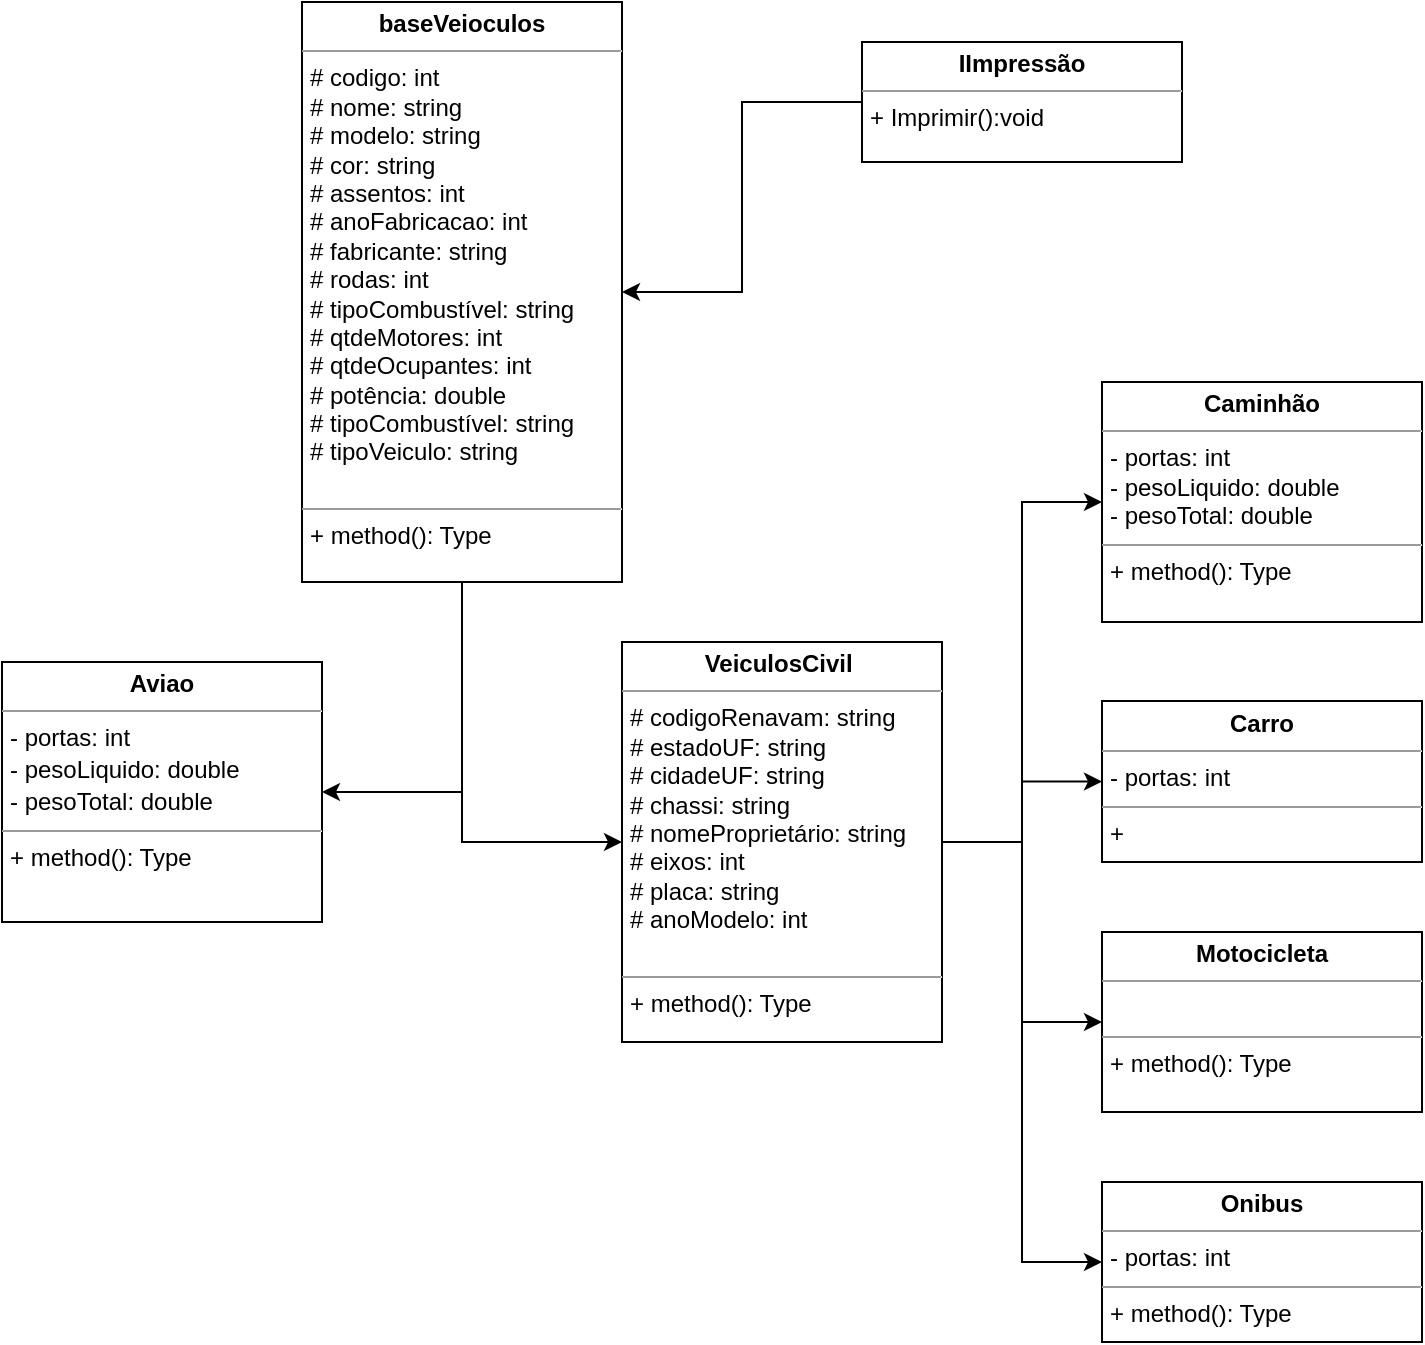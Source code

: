 <mxfile version="21.6.9" type="github">
  <diagram name="Página-1" id="Nh8z_33Faf-46Qaj0Y2Q">
    <mxGraphModel dx="956" dy="577" grid="1" gridSize="10" guides="1" tooltips="1" connect="1" arrows="1" fold="1" page="1" pageScale="1" pageWidth="827" pageHeight="1169" math="0" shadow="0">
      <root>
        <mxCell id="0" />
        <mxCell id="1" parent="0" />
        <mxCell id="xLAAnoiuFa3zyWyT5TzH-9" style="edgeStyle=orthogonalEdgeStyle;rounded=0;orthogonalLoop=1;jettySize=auto;html=1;exitX=0.5;exitY=1;exitDx=0;exitDy=0;entryX=0;entryY=0.5;entryDx=0;entryDy=0;" parent="1" source="xLAAnoiuFa3zyWyT5TzH-1" target="xLAAnoiuFa3zyWyT5TzH-2" edge="1">
          <mxGeometry relative="1" as="geometry" />
        </mxCell>
        <mxCell id="xLAAnoiuFa3zyWyT5TzH-10" style="edgeStyle=orthogonalEdgeStyle;rounded=0;orthogonalLoop=1;jettySize=auto;html=1;exitX=0.5;exitY=1;exitDx=0;exitDy=0;entryX=1;entryY=0.5;entryDx=0;entryDy=0;" parent="1" source="xLAAnoiuFa3zyWyT5TzH-1" target="xLAAnoiuFa3zyWyT5TzH-3" edge="1">
          <mxGeometry relative="1" as="geometry" />
        </mxCell>
        <mxCell id="xLAAnoiuFa3zyWyT5TzH-1" value="&lt;p style=&quot;margin:0px;margin-top:4px;text-align:center;&quot;&gt;&lt;b&gt;baseVeioculos&lt;/b&gt;&lt;br&gt;&lt;/p&gt;&lt;hr size=&quot;1&quot;&gt;&lt;p style=&quot;margin:0px;margin-left:4px;&quot;&gt;# codigo: int&lt;/p&gt;&lt;p style=&quot;margin:0px;margin-left:4px;&quot;&gt;# nome: string&lt;/p&gt;&lt;p style=&quot;margin:0px;margin-left:4px;&quot;&gt;# modelo: string&lt;/p&gt;&lt;p style=&quot;margin:0px;margin-left:4px;&quot;&gt;# cor: string&lt;/p&gt;&lt;p style=&quot;margin:0px;margin-left:4px;&quot;&gt;# assentos: int&lt;/p&gt;&lt;p style=&quot;margin:0px;margin-left:4px;&quot;&gt;# anoFabricacao: int&lt;/p&gt;&lt;p style=&quot;margin:0px;margin-left:4px;&quot;&gt;# fabricante: string&lt;/p&gt;&lt;p style=&quot;margin:0px;margin-left:4px;&quot;&gt;# rodas: int&lt;/p&gt;&lt;p style=&quot;margin:0px;margin-left:4px;&quot;&gt;# tipoCombustível: string&lt;/p&gt;&lt;p style=&quot;margin:0px;margin-left:4px;&quot;&gt;# qtdeMotores: int&lt;/p&gt;&lt;p style=&quot;margin:0px;margin-left:4px;&quot;&gt;# qtdeOcupantes: int&lt;/p&gt;&lt;p style=&quot;margin:0px;margin-left:4px;&quot;&gt;# potência: double&lt;/p&gt;&lt;p style=&quot;margin:0px;margin-left:4px;&quot;&gt;# tipoCombustível: string&lt;/p&gt;&lt;p style=&quot;margin:0px;margin-left:4px;&quot;&gt;# tipoVeiculo: string&lt;/p&gt;&lt;div&gt;&lt;br&gt;&lt;/div&gt;&lt;hr size=&quot;1&quot;&gt;&lt;p style=&quot;margin:0px;margin-left:4px;&quot;&gt;+ method(): Type&lt;/p&gt;" style="verticalAlign=top;align=left;overflow=fill;fontSize=12;fontFamily=Helvetica;html=1;whiteSpace=wrap;" parent="1" vertex="1">
          <mxGeometry x="180" y="120" width="160" height="290" as="geometry" />
        </mxCell>
        <mxCell id="xLAAnoiuFa3zyWyT5TzH-12" style="edgeStyle=orthogonalEdgeStyle;rounded=0;orthogonalLoop=1;jettySize=auto;html=1;exitX=1;exitY=0.5;exitDx=0;exitDy=0;entryX=0;entryY=0.5;entryDx=0;entryDy=0;" parent="1" source="xLAAnoiuFa3zyWyT5TzH-2" target="xLAAnoiuFa3zyWyT5TzH-4" edge="1">
          <mxGeometry relative="1" as="geometry" />
        </mxCell>
        <mxCell id="xLAAnoiuFa3zyWyT5TzH-13" style="edgeStyle=orthogonalEdgeStyle;rounded=0;orthogonalLoop=1;jettySize=auto;html=1;exitX=1;exitY=0.5;exitDx=0;exitDy=0;entryX=0;entryY=0.5;entryDx=0;entryDy=0;" parent="1" source="xLAAnoiuFa3zyWyT5TzH-2" target="xLAAnoiuFa3zyWyT5TzH-5" edge="1">
          <mxGeometry relative="1" as="geometry" />
        </mxCell>
        <mxCell id="xLAAnoiuFa3zyWyT5TzH-14" style="edgeStyle=orthogonalEdgeStyle;rounded=0;orthogonalLoop=1;jettySize=auto;html=1;exitX=1;exitY=0.5;exitDx=0;exitDy=0;entryX=0;entryY=0.5;entryDx=0;entryDy=0;" parent="1" source="xLAAnoiuFa3zyWyT5TzH-2" target="xLAAnoiuFa3zyWyT5TzH-6" edge="1">
          <mxGeometry relative="1" as="geometry" />
        </mxCell>
        <mxCell id="xLAAnoiuFa3zyWyT5TzH-15" style="edgeStyle=orthogonalEdgeStyle;rounded=0;orthogonalLoop=1;jettySize=auto;html=1;exitX=1;exitY=0.5;exitDx=0;exitDy=0;entryX=0;entryY=0.5;entryDx=0;entryDy=0;" parent="1" source="xLAAnoiuFa3zyWyT5TzH-2" target="xLAAnoiuFa3zyWyT5TzH-7" edge="1">
          <mxGeometry relative="1" as="geometry" />
        </mxCell>
        <mxCell id="xLAAnoiuFa3zyWyT5TzH-2" value="&lt;p style=&quot;margin:0px;margin-top:4px;text-align:center;&quot;&gt;&lt;b&gt;VeiculosCivil&amp;nbsp;&lt;/b&gt;&lt;br&gt;&lt;/p&gt;&lt;hr size=&quot;1&quot;&gt;&lt;p style=&quot;margin:0px;margin-left:4px;&quot;&gt;# codigoRenavam: string&lt;/p&gt;&lt;p style=&quot;margin:0px;margin-left:4px;&quot;&gt;# estadoUF: string&lt;/p&gt;&lt;p style=&quot;margin:0px;margin-left:4px;&quot;&gt;# cidadeUF: string&lt;/p&gt;&lt;p style=&quot;margin:0px;margin-left:4px;&quot;&gt;# chassi: string&lt;/p&gt;&lt;p style=&quot;margin:0px;margin-left:4px;&quot;&gt;# nomeProprietário: string&lt;/p&gt;&lt;p style=&quot;margin:0px;margin-left:4px;&quot;&gt;# eixos: int&lt;br&gt;&lt;/p&gt;&lt;p style=&quot;border-color: var(--border-color); margin: 0px 0px 0px 4px;&quot;&gt;# placa: string&lt;/p&gt;&lt;p style=&quot;border-color: var(--border-color); margin: 0px 0px 0px 4px;&quot;&gt;# anoModelo: int&lt;/p&gt;&lt;p style=&quot;margin:0px;margin-left:4px;&quot;&gt;&lt;br&gt;&lt;/p&gt;&lt;hr size=&quot;1&quot;&gt;&lt;p style=&quot;margin:0px;margin-left:4px;&quot;&gt;+ method(): Type&lt;/p&gt;" style="verticalAlign=top;align=left;overflow=fill;fontSize=12;fontFamily=Helvetica;html=1;whiteSpace=wrap;" parent="1" vertex="1">
          <mxGeometry x="340" y="440" width="160" height="200" as="geometry" />
        </mxCell>
        <mxCell id="xLAAnoiuFa3zyWyT5TzH-3" value="&lt;p style=&quot;margin: 4px 0px 0px; text-align: center; line-height: 120%;&quot;&gt;&lt;b&gt;Aviao&lt;/b&gt;&lt;br&gt;&lt;/p&gt;&lt;hr size=&quot;1&quot;&gt;&lt;p style=&quot;margin: 0px 0px 0px 4px; line-height: 130%;&quot;&gt;&lt;span style=&quot;background-color: initial;&quot;&gt;- portas: int&lt;/span&gt;&lt;br&gt;&lt;span style=&quot;background-color: initial;&quot;&gt;- pesoLiquido: double&lt;/span&gt;&lt;br&gt;&lt;span style=&quot;background-color: initial;&quot;&gt;- pesoTotal: double&lt;/span&gt;&lt;/p&gt;&lt;hr size=&quot;1&quot;&gt;&lt;p style=&quot;margin:0px;margin-left:4px;&quot;&gt;+ method(): Type&lt;/p&gt;" style="verticalAlign=top;align=left;overflow=fill;fontSize=12;fontFamily=Helvetica;html=1;whiteSpace=wrap;" parent="1" vertex="1">
          <mxGeometry x="30" y="450" width="160" height="130" as="geometry" />
        </mxCell>
        <mxCell id="xLAAnoiuFa3zyWyT5TzH-4" value="&lt;p style=&quot;margin:0px;margin-top:4px;text-align:center;&quot;&gt;&lt;b&gt;Caminhão&lt;/b&gt;&lt;/p&gt;&lt;hr size=&quot;1&quot;&gt;&lt;p style=&quot;margin:0px;margin-left:4px;&quot;&gt;- portas: int&lt;/p&gt;&lt;p style=&quot;margin:0px;margin-left:4px;&quot;&gt;&lt;span style=&quot;background-color: initial;&quot;&gt;- pesoLiquido: double&lt;/span&gt;&lt;br&gt;&lt;/p&gt;&lt;p style=&quot;margin:0px;margin-left:4px;&quot;&gt;- pesoTotal: double&lt;/p&gt;&lt;hr size=&quot;1&quot;&gt;&lt;p style=&quot;margin:0px;margin-left:4px;&quot;&gt;+ method(): Type&lt;/p&gt;" style="verticalAlign=top;align=left;overflow=fill;fontSize=12;fontFamily=Helvetica;html=1;whiteSpace=wrap;" parent="1" vertex="1">
          <mxGeometry x="580" y="310" width="160" height="120" as="geometry" />
        </mxCell>
        <mxCell id="xLAAnoiuFa3zyWyT5TzH-5" value="&lt;p style=&quot;margin:0px;margin-top:4px;text-align:center;&quot;&gt;&lt;b&gt;Carro&lt;/b&gt;&lt;/p&gt;&lt;hr size=&quot;1&quot;&gt;&lt;p style=&quot;margin:0px;margin-left:4px;&quot;&gt;&lt;span style=&quot;background-color: initial;&quot;&gt;- portas: int&lt;/span&gt;&lt;/p&gt;&lt;hr size=&quot;1&quot;&gt;&lt;p style=&quot;margin:0px;margin-left:4px;&quot;&gt;+&amp;nbsp;&lt;/p&gt;" style="verticalAlign=top;align=left;overflow=fill;fontSize=12;fontFamily=Helvetica;html=1;whiteSpace=wrap;" parent="1" vertex="1">
          <mxGeometry x="580" y="469.5" width="160" height="80.5" as="geometry" />
        </mxCell>
        <mxCell id="xLAAnoiuFa3zyWyT5TzH-6" value="&lt;p style=&quot;margin:0px;margin-top:4px;text-align:center;&quot;&gt;&lt;b&gt;Motocicleta&lt;/b&gt;&lt;br&gt;&lt;/p&gt;&lt;hr size=&quot;1&quot;&gt;&lt;p style=&quot;margin:0px;margin-left:4px;&quot;&gt;&lt;br&gt;&lt;/p&gt;&lt;hr size=&quot;1&quot;&gt;&lt;p style=&quot;margin:0px;margin-left:4px;&quot;&gt;+ method(): Type&lt;/p&gt;" style="verticalAlign=top;align=left;overflow=fill;fontSize=12;fontFamily=Helvetica;html=1;whiteSpace=wrap;" parent="1" vertex="1">
          <mxGeometry x="580" y="585" width="160" height="90" as="geometry" />
        </mxCell>
        <mxCell id="xLAAnoiuFa3zyWyT5TzH-7" value="&lt;p style=&quot;margin:0px;margin-top:4px;text-align:center;&quot;&gt;&lt;b&gt;Onibus&lt;/b&gt;&lt;br&gt;&lt;/p&gt;&lt;hr size=&quot;1&quot;&gt;&lt;p style=&quot;margin:0px;margin-left:4px;&quot;&gt;- portas: int&lt;/p&gt;&lt;hr size=&quot;1&quot;&gt;&lt;p style=&quot;margin:0px;margin-left:4px;&quot;&gt;+ method(): Type&lt;/p&gt;" style="verticalAlign=top;align=left;overflow=fill;fontSize=12;fontFamily=Helvetica;html=1;whiteSpace=wrap;" parent="1" vertex="1">
          <mxGeometry x="580" y="710" width="160" height="80" as="geometry" />
        </mxCell>
        <mxCell id="LPbvCkO3avlYitaqFq0j-1" style="edgeStyle=orthogonalEdgeStyle;rounded=0;orthogonalLoop=1;jettySize=auto;html=1;exitX=0.5;exitY=1;exitDx=0;exitDy=0;" edge="1" parent="1" source="xLAAnoiuFa3zyWyT5TzH-5" target="xLAAnoiuFa3zyWyT5TzH-5">
          <mxGeometry relative="1" as="geometry" />
        </mxCell>
        <mxCell id="LPbvCkO3avlYitaqFq0j-4" style="edgeStyle=orthogonalEdgeStyle;rounded=0;orthogonalLoop=1;jettySize=auto;html=1;exitX=0;exitY=0.5;exitDx=0;exitDy=0;entryX=1;entryY=0.5;entryDx=0;entryDy=0;" edge="1" parent="1" source="LPbvCkO3avlYitaqFq0j-3" target="xLAAnoiuFa3zyWyT5TzH-1">
          <mxGeometry relative="1" as="geometry" />
        </mxCell>
        <mxCell id="LPbvCkO3avlYitaqFq0j-3" value="&lt;p style=&quot;margin:0px;margin-top:4px;text-align:center;&quot;&gt;&lt;b&gt;IImpressão&lt;/b&gt;&lt;/p&gt;&lt;hr size=&quot;1&quot;&gt;&lt;p style=&quot;margin:0px;margin-left:4px;&quot;&gt;+ Imprimir():void&lt;/p&gt;" style="verticalAlign=top;align=left;overflow=fill;fontSize=12;fontFamily=Helvetica;html=1;whiteSpace=wrap;" vertex="1" parent="1">
          <mxGeometry x="460" y="140" width="160" height="60" as="geometry" />
        </mxCell>
      </root>
    </mxGraphModel>
  </diagram>
</mxfile>

